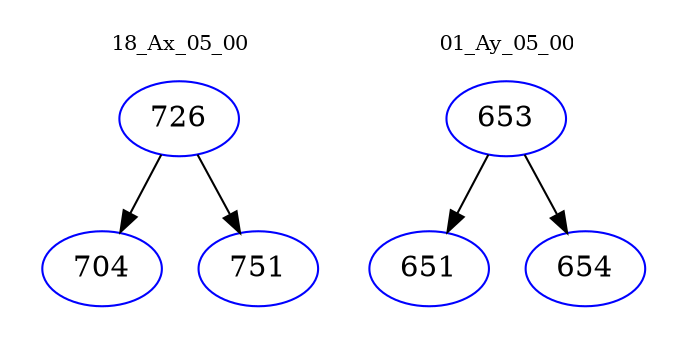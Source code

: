 digraph{
subgraph cluster_0 {
color = white
label = "18_Ax_05_00";
fontsize=10;
T0_726 [label="726", color="blue"]
T0_726 -> T0_704 [color="black"]
T0_704 [label="704", color="blue"]
T0_726 -> T0_751 [color="black"]
T0_751 [label="751", color="blue"]
}
subgraph cluster_1 {
color = white
label = "01_Ay_05_00";
fontsize=10;
T1_653 [label="653", color="blue"]
T1_653 -> T1_651 [color="black"]
T1_651 [label="651", color="blue"]
T1_653 -> T1_654 [color="black"]
T1_654 [label="654", color="blue"]
}
}
